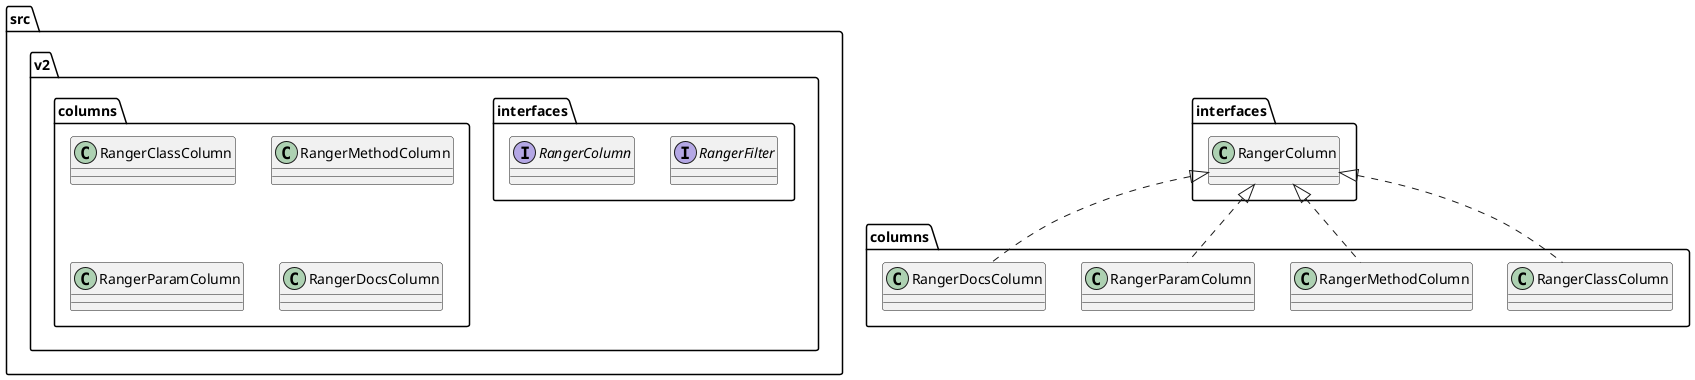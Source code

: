 @startuml
package "src.v2" {
  package interfaces {
    interface RangerFilter
    interface RangerColumn
  }
  package columns {
    class RangerClassColumn
    class RangerMethodColumn
    class RangerParamColumn
    class RangerDocsColumn
  }
}

interfaces.RangerColumn <|.. columns.RangerClassColumn
interfaces.RangerColumn <|.. columns.RangerMethodColumn
interfaces.RangerColumn <|.. columns.RangerParamColumn
interfaces.RangerColumn <|.. columns.RangerDocsColumn

@enduml